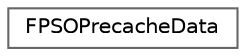 digraph "Graphical Class Hierarchy"
{
 // INTERACTIVE_SVG=YES
 // LATEX_PDF_SIZE
  bgcolor="transparent";
  edge [fontname=Helvetica,fontsize=10,labelfontname=Helvetica,labelfontsize=10];
  node [fontname=Helvetica,fontsize=10,shape=box,height=0.2,width=0.4];
  rankdir="LR";
  Node0 [id="Node000000",label="FPSOPrecacheData",height=0.2,width=0.4,color="grey40", fillcolor="white", style="filled",URL="$d3/d98/structFPSOPrecacheData.html",tooltip="Wrapper class around the initializer to collect some extra validation data during PSO collection on t..."];
}
